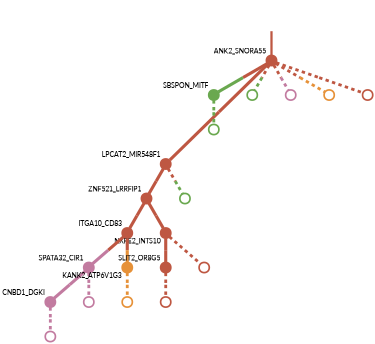 strict digraph  {
graph[splines=false]; nodesep=0.7; rankdir=TB; ranksep=0.6; forcelabels=true; dpi=600; size=2.5;
0 [color="#be5742ff", fillcolor="#be5742ff", fixedsize=true, fontname=Lato, fontsize="12pt", height="0.25", label="", penwidth=3, shape=circle, style=filled, xlabel=ANK2_SNORA55];
1 [color="#be5742ff", fillcolor="#be5742ff", fixedsize=true, fontname=Lato, fontsize="12pt", height="0.25", label="", penwidth=3, shape=circle, style=filled, xlabel=LPCAT2_MIR548F1];
8 [color="#6aa84fff", fillcolor="#6aa84fff", fixedsize=true, fontname=Lato, fontsize="12pt", height="0.25", label="", penwidth=3, shape=circle, style=filled, xlabel=SBSPON_MITF];
10 [color="#6aa84fff", fillcolor="#6aa84fff", fixedsize=true, fontname=Lato, fontsize="12pt", height="0.25", label="", penwidth=3, shape=circle, style=solid, xlabel=""];
13 [color="#c27ba0ff", fillcolor="#c27ba0ff", fixedsize=true, fontname=Lato, fontsize="12pt", height="0.25", label="", penwidth=3, shape=circle, style=solid, xlabel=""];
16 [color="#e69138ff", fillcolor="#e69138ff", fixedsize=true, fontname=Lato, fontsize="12pt", height="0.25", label="", penwidth=3, shape=circle, style=solid, xlabel=""];
18 [color="#be5742ff", fillcolor="#be5742ff", fixedsize=true, fontname=Lato, fontsize="12pt", height="0.25", label="", penwidth=3, shape=circle, style=solid, xlabel=""];
3 [color="#be5742ff", fillcolor="#be5742ff", fixedsize=true, fontname=Lato, fontsize="12pt", height="0.25", label="", penwidth=3, shape=circle, style=filled, xlabel=ZNF521_LRRFIP1];
11 [color="#6aa84fff", fillcolor="#6aa84fff", fixedsize=true, fontname=Lato, fontsize="12pt", height="0.25", label="", penwidth=3, shape=circle, style=solid, xlabel=""];
2 [color="#c27ba0ff", fillcolor="#c27ba0ff", fixedsize=true, fontname=Lato, fontsize="12pt", height="0.25", label="", penwidth=3, shape=circle, style=filled, xlabel=SPATA32_CIR1];
9 [color="#c27ba0ff", fillcolor="#c27ba0ff", fixedsize=true, fontname=Lato, fontsize="12pt", height="0.25", label="", penwidth=3, shape=circle, style=filled, xlabel=CNBD1_DGKI];
14 [color="#c27ba0ff", fillcolor="#c27ba0ff", fixedsize=true, fontname=Lato, fontsize="12pt", height="0.25", label="", penwidth=3, shape=circle, style=solid, xlabel=""];
4 [color="#be5742ff", fillcolor="#be5742ff", fixedsize=true, fontname=Lato, fontsize="12pt", height="0.25", label="", penwidth=3, shape=circle, style=filled, xlabel=ITGA10_CD83];
5 [color="#be5742ff", fillcolor="#be5742ff", fixedsize=true, fontname=Lato, fontsize="12pt", height="0.25", label="", penwidth=3, shape=circle, style=filled, xlabel=NXPE2_INTS10];
6 [color="#e69138ff", fillcolor="#e69138ff", fixedsize=true, fontname=Lato, fontsize="12pt", height="0.25", label="", penwidth=3, shape=circle, style=filled, xlabel=KANK2_ATP6V1G3];
7 [color="#be5742ff", fillcolor="#be5742ff", fixedsize=true, fontname=Lato, fontsize="12pt", height="0.25", label="", penwidth=3, shape=circle, style=filled, xlabel=SLIT2_OR8G5];
19 [color="#be5742ff", fillcolor="#be5742ff", fixedsize=true, fontname=Lato, fontsize="12pt", height="0.25", label="", penwidth=3, shape=circle, style=solid, xlabel=""];
17 [color="#e69138ff", fillcolor="#e69138ff", fixedsize=true, fontname=Lato, fontsize="12pt", height="0.25", label="", penwidth=3, shape=circle, style=solid, xlabel=""];
20 [color="#be5742ff", fillcolor="#be5742ff", fixedsize=true, fontname=Lato, fontsize="12pt", height="0.25", label="", penwidth=3, shape=circle, style=solid, xlabel=""];
12 [color="#6aa84fff", fillcolor="#6aa84fff", fixedsize=true, fontname=Lato, fontsize="12pt", height="0.25", label="", penwidth=3, shape=circle, style=solid, xlabel=""];
15 [color="#c27ba0ff", fillcolor="#c27ba0ff", fixedsize=true, fontname=Lato, fontsize="12pt", height="0.25", label="", penwidth=3, shape=circle, style=solid, xlabel=""];
normal [label="", penwidth=3, style=invis, xlabel=ANK2_SNORA55];
0 -> 1  [arrowsize=0, color="#be5742ff;0.5:#be5742ff", minlen="3.0", penwidth="5.5", style=solid];
0 -> 8  [arrowsize=0, color="#be5742ff;0.5:#6aa84fff", minlen="1.2025316953659058", penwidth="5.5", style=solid];
0 -> 10  [arrowsize=0, color="#be5742ff;0.5:#6aa84fff", minlen="1.0886075496673584", penwidth=5, style=dashed];
0 -> 13  [arrowsize=0, color="#be5742ff;0.5:#c27ba0ff", minlen="1.0886075496673584", penwidth=5, style=dashed];
0 -> 16  [arrowsize=0, color="#be5742ff;0.5:#e69138ff", minlen="1.0886075496673584", penwidth=5, style=dashed];
0 -> 18  [arrowsize=0, color="#be5742ff;0.5:#be5742ff", minlen="1.0886075496673584", penwidth=5, style=dashed];
1 -> 3  [arrowsize=0, color="#be5742ff;0.5:#be5742ff", minlen="1.3291139602661133", penwidth="5.5", style=solid];
1 -> 11  [arrowsize=0, color="#be5742ff;0.5:#6aa84fff", minlen="1.0886075496673584", penwidth=5, style=dashed];
8 -> 12  [arrowsize=0, color="#6aa84fff;0.5:#6aa84fff", minlen="1.0886075496673584", penwidth=5, style=dashed];
3 -> 4  [arrowsize=0, color="#be5742ff;0.5:#be5742ff", minlen="1.3291139602661133", penwidth="5.5", style=solid];
3 -> 5  [arrowsize=0, color="#be5742ff;0.5:#be5742ff", minlen="1.2278480529785156", penwidth="5.5", style=solid];
2 -> 9  [arrowsize=0, color="#c27ba0ff;0.5:#c27ba0ff", minlen="1.1772152185440063", penwidth="5.5", style=solid];
2 -> 14  [arrowsize=0, color="#c27ba0ff;0.5:#c27ba0ff", minlen="1.0886075496673584", penwidth=5, style=dashed];
9 -> 15  [arrowsize=0, color="#c27ba0ff;0.5:#c27ba0ff", minlen="1.0886075496673584", penwidth=5, style=dashed];
4 -> 2  [arrowsize=0, color="#be5742ff;0.5:#c27ba0ff", minlen="1.5316455364227295", penwidth="5.5", style=solid];
4 -> 6  [arrowsize=0, color="#be5742ff;0.5:#e69138ff", minlen="1.2278480529785156", penwidth="5.5", style=solid];
5 -> 7  [arrowsize=0, color="#be5742ff;0.5:#be5742ff", minlen="1.2025316953659058", penwidth="5.5", style=solid];
5 -> 19  [arrowsize=0, color="#be5742ff;0.5:#be5742ff", minlen="1.0886075496673584", penwidth=5, style=dashed];
6 -> 17  [arrowsize=0, color="#e69138ff;0.5:#e69138ff", minlen="1.0886075496673584", penwidth=5, style=dashed];
7 -> 20  [arrowsize=0, color="#be5742ff;0.5:#be5742ff", minlen="1.0886075496673584", penwidth=5, style=dashed];
normal -> 0  [arrowsize=0, color="#be5742ff", label="", penwidth=4, style=solid];
}
